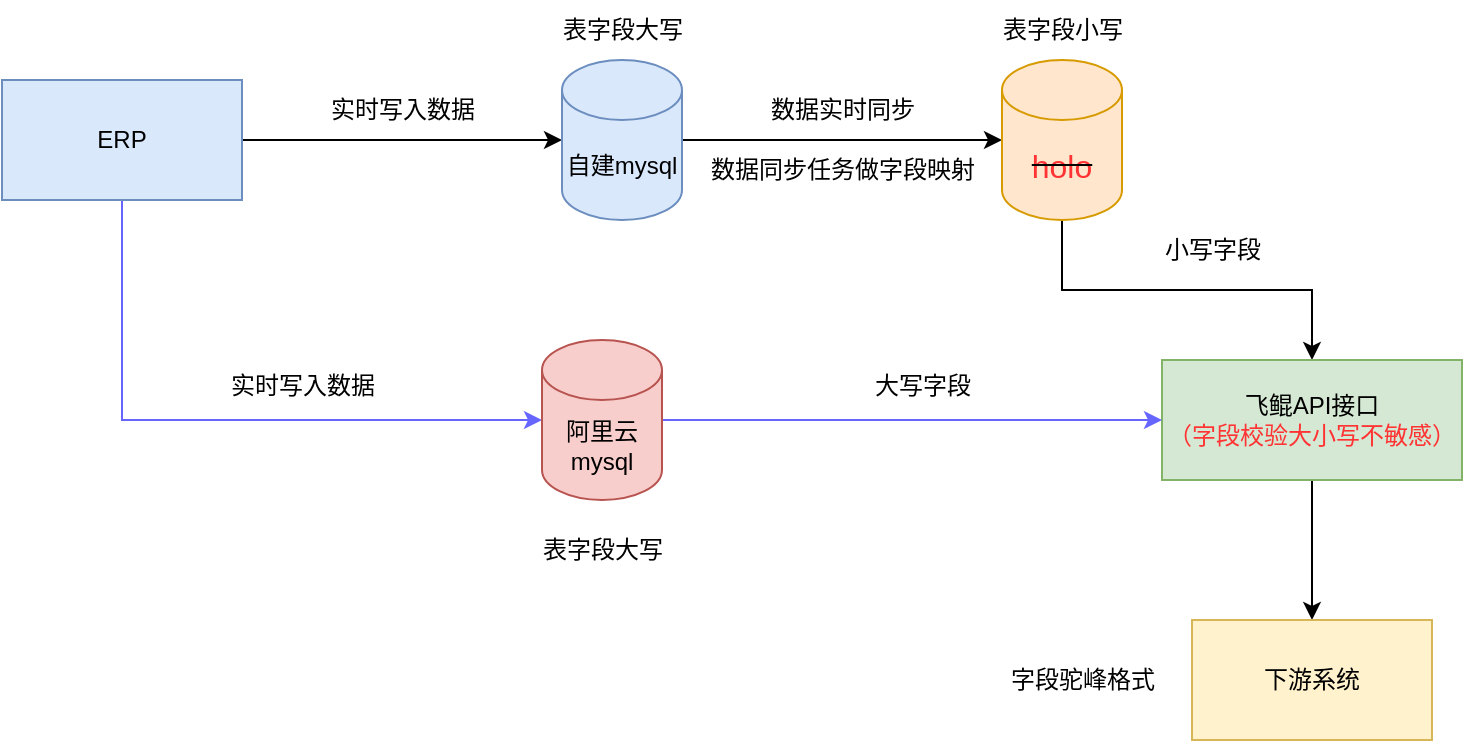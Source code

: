 <mxfile version="21.6.2" type="github">
  <diagram name="第 1 页" id="Xca8YvUOXmCkzwfcZvI0">
    <mxGraphModel dx="1314" dy="794" grid="1" gridSize="10" guides="1" tooltips="1" connect="1" arrows="1" fold="1" page="1" pageScale="1" pageWidth="827" pageHeight="1169" math="0" shadow="0">
      <root>
        <mxCell id="0" />
        <mxCell id="1" parent="0" />
        <mxCell id="B7EtacIu_lCHV7Ynn7B4-6" style="edgeStyle=orthogonalEdgeStyle;rounded=0;orthogonalLoop=1;jettySize=auto;html=1;exitX=1;exitY=0.5;exitDx=0;exitDy=0;entryX=0;entryY=0.5;entryDx=0;entryDy=0;entryPerimeter=0;" edge="1" parent="1" source="B7EtacIu_lCHV7Ynn7B4-2" target="B7EtacIu_lCHV7Ynn7B4-3">
          <mxGeometry relative="1" as="geometry" />
        </mxCell>
        <mxCell id="B7EtacIu_lCHV7Ynn7B4-19" style="edgeStyle=orthogonalEdgeStyle;rounded=0;orthogonalLoop=1;jettySize=auto;html=1;exitX=0.5;exitY=1;exitDx=0;exitDy=0;entryX=0;entryY=0.5;entryDx=0;entryDy=0;entryPerimeter=0;strokeColor=#6666FF;" edge="1" parent="1" source="B7EtacIu_lCHV7Ynn7B4-2" target="B7EtacIu_lCHV7Ynn7B4-17">
          <mxGeometry relative="1" as="geometry">
            <Array as="points">
              <mxPoint x="120" y="280" />
            </Array>
          </mxGeometry>
        </mxCell>
        <mxCell id="B7EtacIu_lCHV7Ynn7B4-2" value="ERP" style="rounded=0;whiteSpace=wrap;html=1;fillColor=#dae8fc;strokeColor=#6c8ebf;" vertex="1" parent="1">
          <mxGeometry x="60" y="110" width="120" height="60" as="geometry" />
        </mxCell>
        <mxCell id="B7EtacIu_lCHV7Ynn7B4-9" style="edgeStyle=orthogonalEdgeStyle;rounded=0;orthogonalLoop=1;jettySize=auto;html=1;exitX=1;exitY=0.5;exitDx=0;exitDy=0;exitPerimeter=0;entryX=0;entryY=0.5;entryDx=0;entryDy=0;entryPerimeter=0;" edge="1" parent="1" source="B7EtacIu_lCHV7Ynn7B4-3" target="B7EtacIu_lCHV7Ynn7B4-8">
          <mxGeometry relative="1" as="geometry" />
        </mxCell>
        <mxCell id="B7EtacIu_lCHV7Ynn7B4-3" value="自建mysql" style="shape=cylinder3;whiteSpace=wrap;html=1;boundedLbl=1;backgroundOutline=1;size=15;fillColor=#dae8fc;strokeColor=#6c8ebf;" vertex="1" parent="1">
          <mxGeometry x="340" y="100" width="60" height="80" as="geometry" />
        </mxCell>
        <mxCell id="B7EtacIu_lCHV7Ynn7B4-4" value="表字段大写" style="text;html=1;align=center;verticalAlign=middle;resizable=0;points=[];autosize=1;strokeColor=none;fillColor=none;" vertex="1" parent="1">
          <mxGeometry x="330" y="70" width="80" height="30" as="geometry" />
        </mxCell>
        <mxCell id="B7EtacIu_lCHV7Ynn7B4-7" value="实时写入数据" style="text;html=1;align=center;verticalAlign=middle;resizable=0;points=[];autosize=1;strokeColor=none;fillColor=none;" vertex="1" parent="1">
          <mxGeometry x="210" y="110" width="100" height="30" as="geometry" />
        </mxCell>
        <mxCell id="B7EtacIu_lCHV7Ynn7B4-12" style="edgeStyle=orthogonalEdgeStyle;rounded=0;orthogonalLoop=1;jettySize=auto;html=1;exitX=0.5;exitY=1;exitDx=0;exitDy=0;exitPerimeter=0;entryX=0.5;entryY=0;entryDx=0;entryDy=0;" edge="1" parent="1" source="B7EtacIu_lCHV7Ynn7B4-8" target="B7EtacIu_lCHV7Ynn7B4-11">
          <mxGeometry relative="1" as="geometry" />
        </mxCell>
        <mxCell id="B7EtacIu_lCHV7Ynn7B4-8" value="&lt;strike&gt;&lt;font color=&quot;#ff3333&quot; style=&quot;font-size: 16px;&quot;&gt;holo&lt;/font&gt;&lt;/strike&gt;" style="shape=cylinder3;whiteSpace=wrap;html=1;boundedLbl=1;backgroundOutline=1;size=15;fillColor=#ffe6cc;strokeColor=#d79b00;" vertex="1" parent="1">
          <mxGeometry x="560" y="100" width="60" height="80" as="geometry" />
        </mxCell>
        <mxCell id="B7EtacIu_lCHV7Ynn7B4-10" value="数据实时同步" style="text;html=1;align=center;verticalAlign=middle;resizable=0;points=[];autosize=1;strokeColor=none;fillColor=none;" vertex="1" parent="1">
          <mxGeometry x="430" y="110" width="100" height="30" as="geometry" />
        </mxCell>
        <mxCell id="B7EtacIu_lCHV7Ynn7B4-14" style="edgeStyle=orthogonalEdgeStyle;rounded=0;orthogonalLoop=1;jettySize=auto;html=1;exitX=0.5;exitY=1;exitDx=0;exitDy=0;" edge="1" parent="1" source="B7EtacIu_lCHV7Ynn7B4-11" target="B7EtacIu_lCHV7Ynn7B4-13">
          <mxGeometry relative="1" as="geometry" />
        </mxCell>
        <mxCell id="B7EtacIu_lCHV7Ynn7B4-11" value="飞鲲API接口&lt;br&gt;&lt;font color=&quot;#ff3333&quot;&gt;（字段校验大小写不敏感）&lt;/font&gt;" style="rounded=0;whiteSpace=wrap;html=1;fillColor=#d5e8d4;strokeColor=#82b366;" vertex="1" parent="1">
          <mxGeometry x="640" y="250" width="150" height="60" as="geometry" />
        </mxCell>
        <mxCell id="B7EtacIu_lCHV7Ynn7B4-13" value="下游系统" style="rounded=0;whiteSpace=wrap;html=1;fillColor=#fff2cc;strokeColor=#d6b656;" vertex="1" parent="1">
          <mxGeometry x="655" y="380" width="120" height="60" as="geometry" />
        </mxCell>
        <mxCell id="B7EtacIu_lCHV7Ynn7B4-15" value="表字段小写" style="text;html=1;align=center;verticalAlign=middle;resizable=0;points=[];autosize=1;strokeColor=none;fillColor=none;" vertex="1" parent="1">
          <mxGeometry x="550" y="70" width="80" height="30" as="geometry" />
        </mxCell>
        <mxCell id="B7EtacIu_lCHV7Ynn7B4-16" value="数据同步任务做字段映射" style="text;html=1;align=center;verticalAlign=middle;resizable=0;points=[];autosize=1;strokeColor=none;fillColor=none;" vertex="1" parent="1">
          <mxGeometry x="400" y="140" width="160" height="30" as="geometry" />
        </mxCell>
        <mxCell id="B7EtacIu_lCHV7Ynn7B4-21" style="edgeStyle=orthogonalEdgeStyle;rounded=0;orthogonalLoop=1;jettySize=auto;html=1;exitX=1;exitY=0.5;exitDx=0;exitDy=0;exitPerimeter=0;entryX=0;entryY=0.5;entryDx=0;entryDy=0;strokeColor=#6666FF;" edge="1" parent="1" source="B7EtacIu_lCHV7Ynn7B4-17" target="B7EtacIu_lCHV7Ynn7B4-11">
          <mxGeometry relative="1" as="geometry" />
        </mxCell>
        <mxCell id="B7EtacIu_lCHV7Ynn7B4-17" value="阿里云mysql" style="shape=cylinder3;whiteSpace=wrap;html=1;boundedLbl=1;backgroundOutline=1;size=15;fillColor=#f8cecc;strokeColor=#b85450;" vertex="1" parent="1">
          <mxGeometry x="330" y="240" width="60" height="80" as="geometry" />
        </mxCell>
        <mxCell id="B7EtacIu_lCHV7Ynn7B4-18" value="表字段大写" style="text;html=1;align=center;verticalAlign=middle;resizable=0;points=[];autosize=1;strokeColor=none;fillColor=none;" vertex="1" parent="1">
          <mxGeometry x="320" y="330" width="80" height="30" as="geometry" />
        </mxCell>
        <mxCell id="B7EtacIu_lCHV7Ynn7B4-20" value="实时写入数据" style="text;html=1;align=center;verticalAlign=middle;resizable=0;points=[];autosize=1;strokeColor=none;fillColor=none;" vertex="1" parent="1">
          <mxGeometry x="160" y="248" width="100" height="30" as="geometry" />
        </mxCell>
        <mxCell id="B7EtacIu_lCHV7Ynn7B4-22" value="字段驼峰格式" style="text;html=1;align=center;verticalAlign=middle;resizable=0;points=[];autosize=1;strokeColor=none;fillColor=none;" vertex="1" parent="1">
          <mxGeometry x="550" y="395" width="100" height="30" as="geometry" />
        </mxCell>
        <mxCell id="B7EtacIu_lCHV7Ynn7B4-23" value="大写字段" style="text;html=1;align=center;verticalAlign=middle;resizable=0;points=[];autosize=1;strokeColor=none;fillColor=none;" vertex="1" parent="1">
          <mxGeometry x="485" y="248" width="70" height="30" as="geometry" />
        </mxCell>
        <mxCell id="B7EtacIu_lCHV7Ynn7B4-24" value="小写字段" style="text;html=1;align=center;verticalAlign=middle;resizable=0;points=[];autosize=1;strokeColor=none;fillColor=none;" vertex="1" parent="1">
          <mxGeometry x="630" y="180" width="70" height="30" as="geometry" />
        </mxCell>
      </root>
    </mxGraphModel>
  </diagram>
</mxfile>

